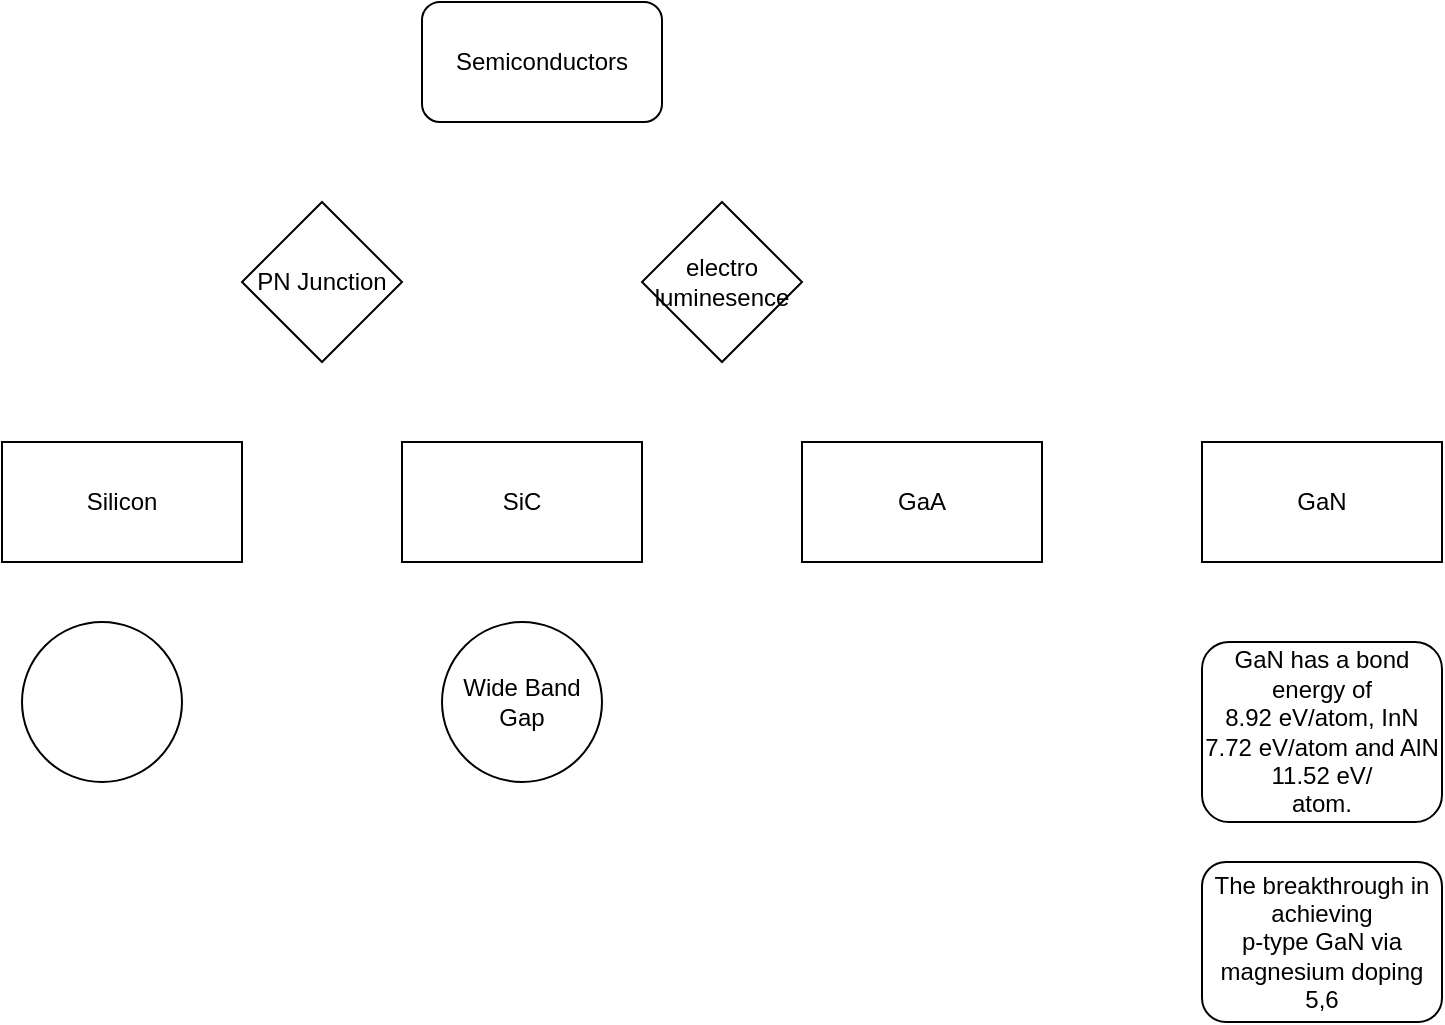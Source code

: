 <mxfile version="14.5.1" type="device"><diagram id="KUrS8FZubWQPV1MdAjUg" name="Page-1"><mxGraphModel dx="1350" dy="816" grid="1" gridSize="10" guides="1" tooltips="1" connect="1" arrows="1" fold="1" page="1" pageScale="1" pageWidth="850" pageHeight="1100" math="0" shadow="0"><root><mxCell id="0"/><mxCell id="1" parent="0"/><mxCell id="ROPe40V0mxUuFyB4YCO6-1" value="Silicon" style="rounded=0;whiteSpace=wrap;html=1;" vertex="1" parent="1"><mxGeometry x="80" y="220" width="120" height="60" as="geometry"/></mxCell><mxCell id="ROPe40V0mxUuFyB4YCO6-2" value="SiC" style="rounded=0;whiteSpace=wrap;html=1;" vertex="1" parent="1"><mxGeometry x="280" y="220" width="120" height="60" as="geometry"/></mxCell><mxCell id="ROPe40V0mxUuFyB4YCO6-3" value="GaN" style="rounded=0;whiteSpace=wrap;html=1;" vertex="1" parent="1"><mxGeometry x="680" y="220" width="120" height="60" as="geometry"/></mxCell><mxCell id="ROPe40V0mxUuFyB4YCO6-5" value="" style="ellipse;whiteSpace=wrap;html=1;aspect=fixed;" vertex="1" parent="1"><mxGeometry x="90" y="310" width="80" height="80" as="geometry"/></mxCell><mxCell id="ROPe40V0mxUuFyB4YCO6-6" value="Wide Band Gap" style="ellipse;whiteSpace=wrap;html=1;aspect=fixed;" vertex="1" parent="1"><mxGeometry x="300" y="310" width="80" height="80" as="geometry"/></mxCell><mxCell id="ROPe40V0mxUuFyB4YCO6-7" value="Semiconductors" style="rounded=1;whiteSpace=wrap;html=1;" vertex="1" parent="1"><mxGeometry x="290" width="120" height="60" as="geometry"/></mxCell><mxCell id="ROPe40V0mxUuFyB4YCO6-9" value="PN Junction" style="rhombus;whiteSpace=wrap;html=1;" vertex="1" parent="1"><mxGeometry x="200" y="100" width="80" height="80" as="geometry"/></mxCell><mxCell id="ROPe40V0mxUuFyB4YCO6-10" value="electro luminesence" style="rhombus;whiteSpace=wrap;html=1;" vertex="1" parent="1"><mxGeometry x="400" y="100" width="80" height="80" as="geometry"/></mxCell><mxCell id="ROPe40V0mxUuFyB4YCO6-11" value="GaA" style="rounded=0;whiteSpace=wrap;html=1;" vertex="1" parent="1"><mxGeometry x="480" y="220" width="120" height="60" as="geometry"/></mxCell><mxCell id="ROPe40V0mxUuFyB4YCO6-13" value="&lt;div&gt;GaN has a bond energy of&lt;/div&gt;&lt;div&gt;8.92 eV/atom, InN 7.72 eV/atom and AlN 11.52 eV/&lt;/div&gt;&lt;div&gt;atom.&lt;/div&gt;" style="rounded=1;whiteSpace=wrap;html=1;" vertex="1" parent="1"><mxGeometry x="680" y="320" width="120" height="90" as="geometry"/></mxCell><mxCell id="ROPe40V0mxUuFyB4YCO6-14" value="&lt;div&gt;The breakthrough in achieving&lt;/div&gt;&lt;div&gt;p-type GaN via magnesium doping 5,6&lt;/div&gt;" style="rounded=1;whiteSpace=wrap;html=1;" vertex="1" parent="1"><mxGeometry x="680" y="430" width="120" height="80" as="geometry"/></mxCell></root></mxGraphModel></diagram></mxfile>